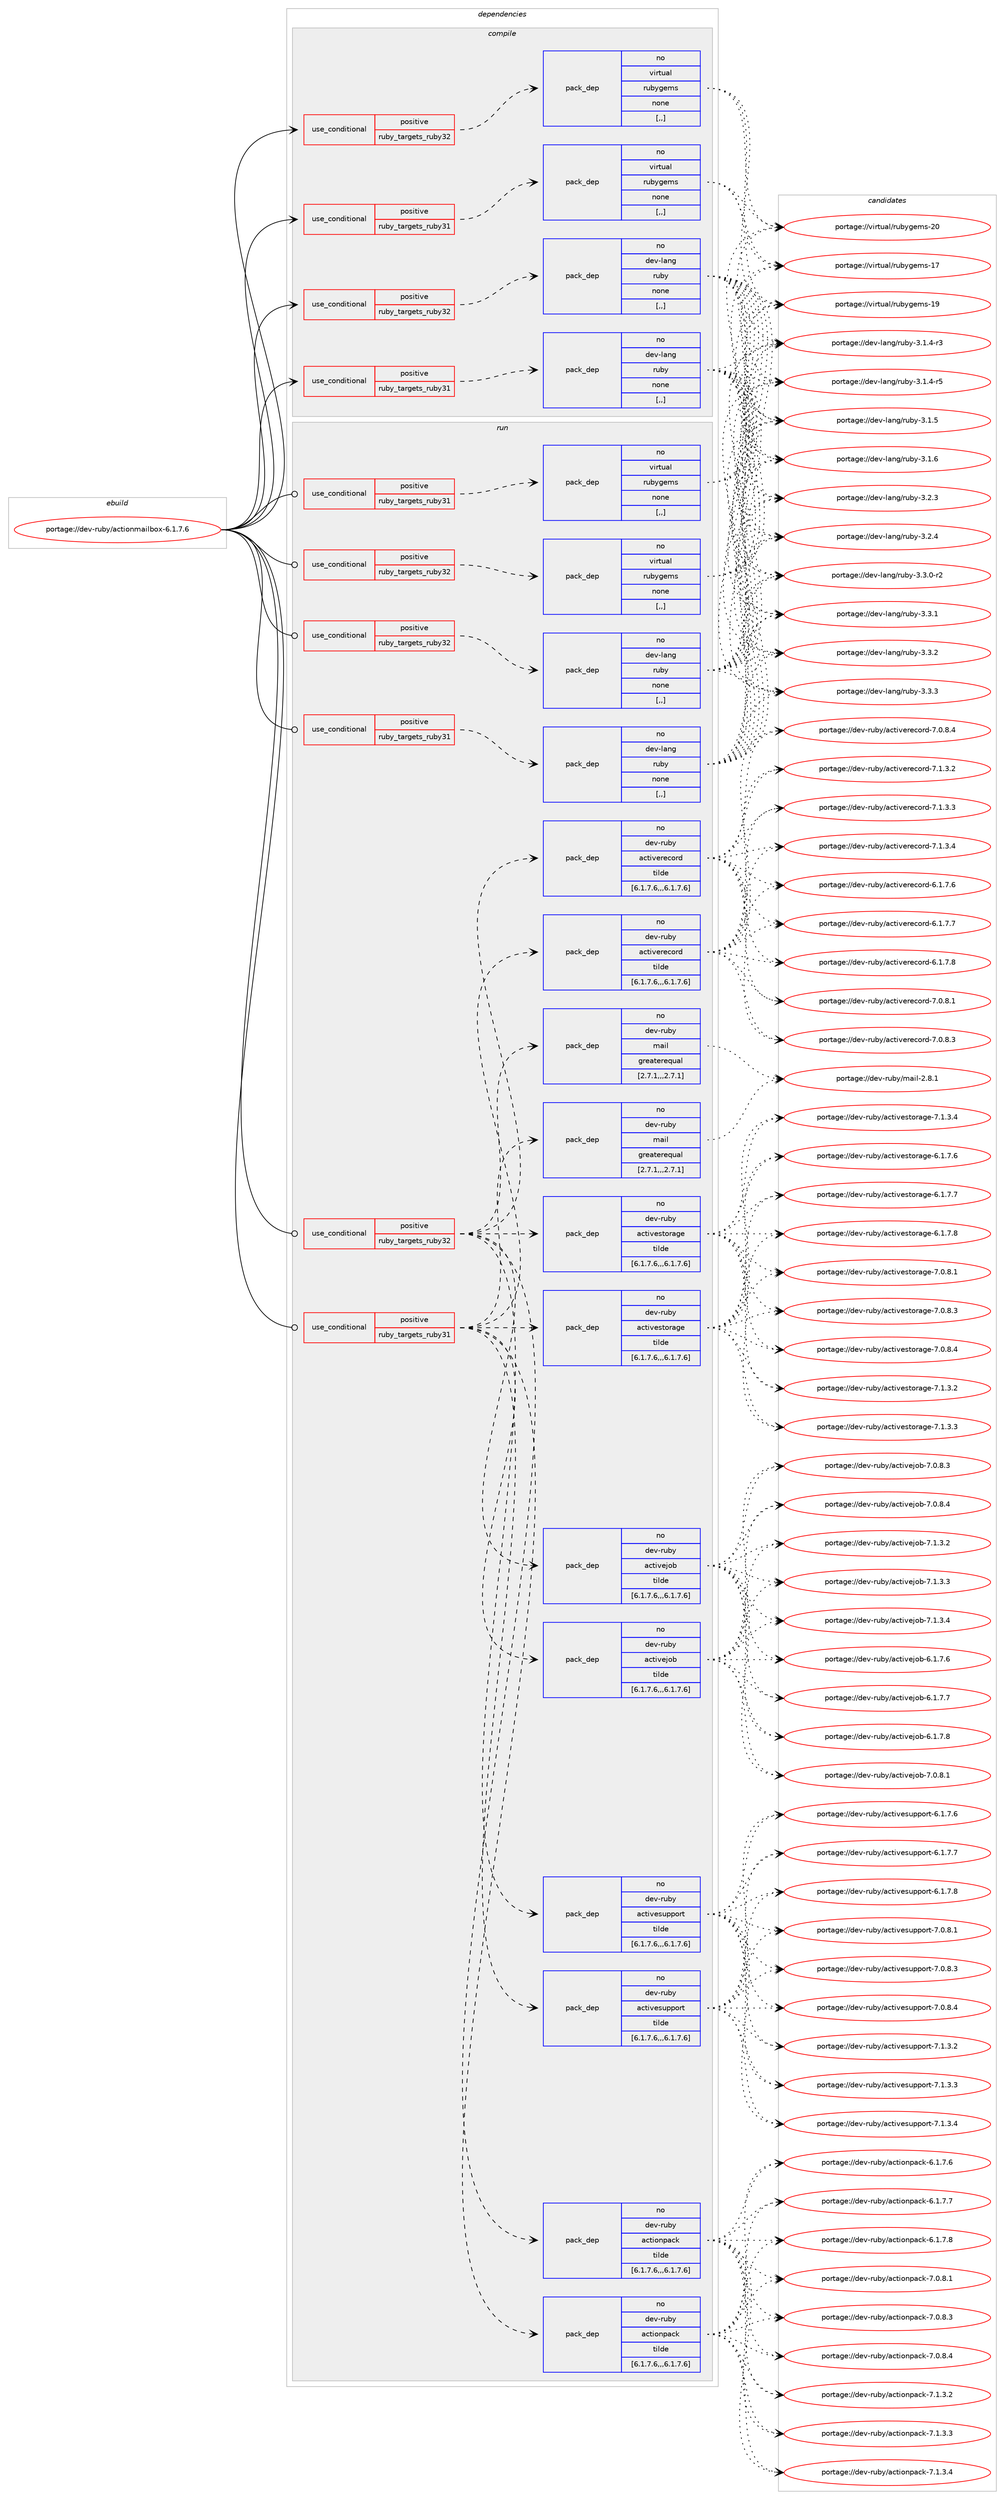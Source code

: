 digraph prolog {

# *************
# Graph options
# *************

newrank=true;
concentrate=true;
compound=true;
graph [rankdir=LR,fontname=Helvetica,fontsize=10,ranksep=1.5];#, ranksep=2.5, nodesep=0.2];
edge  [arrowhead=vee];
node  [fontname=Helvetica,fontsize=10];

# **********
# The ebuild
# **********

subgraph cluster_leftcol {
color=gray;
rank=same;
label=<<i>ebuild</i>>;
id [label="portage://dev-ruby/actionmailbox-6.1.7.6", color=red, width=4, href="../dev-ruby/actionmailbox-6.1.7.6.svg"];
}

# ****************
# The dependencies
# ****************

subgraph cluster_midcol {
color=gray;
label=<<i>dependencies</i>>;
subgraph cluster_compile {
fillcolor="#eeeeee";
style=filled;
label=<<i>compile</i>>;
subgraph cond41676 {
dependency168747 [label=<<TABLE BORDER="0" CELLBORDER="1" CELLSPACING="0" CELLPADDING="4"><TR><TD ROWSPAN="3" CELLPADDING="10">use_conditional</TD></TR><TR><TD>positive</TD></TR><TR><TD>ruby_targets_ruby31</TD></TR></TABLE>>, shape=none, color=red];
subgraph pack125831 {
dependency168748 [label=<<TABLE BORDER="0" CELLBORDER="1" CELLSPACING="0" CELLPADDING="4" WIDTH="220"><TR><TD ROWSPAN="6" CELLPADDING="30">pack_dep</TD></TR><TR><TD WIDTH="110">no</TD></TR><TR><TD>dev-lang</TD></TR><TR><TD>ruby</TD></TR><TR><TD>none</TD></TR><TR><TD>[,,]</TD></TR></TABLE>>, shape=none, color=blue];
}
dependency168747:e -> dependency168748:w [weight=20,style="dashed",arrowhead="vee"];
}
id:e -> dependency168747:w [weight=20,style="solid",arrowhead="vee"];
subgraph cond41677 {
dependency168749 [label=<<TABLE BORDER="0" CELLBORDER="1" CELLSPACING="0" CELLPADDING="4"><TR><TD ROWSPAN="3" CELLPADDING="10">use_conditional</TD></TR><TR><TD>positive</TD></TR><TR><TD>ruby_targets_ruby31</TD></TR></TABLE>>, shape=none, color=red];
subgraph pack125832 {
dependency168750 [label=<<TABLE BORDER="0" CELLBORDER="1" CELLSPACING="0" CELLPADDING="4" WIDTH="220"><TR><TD ROWSPAN="6" CELLPADDING="30">pack_dep</TD></TR><TR><TD WIDTH="110">no</TD></TR><TR><TD>virtual</TD></TR><TR><TD>rubygems</TD></TR><TR><TD>none</TD></TR><TR><TD>[,,]</TD></TR></TABLE>>, shape=none, color=blue];
}
dependency168749:e -> dependency168750:w [weight=20,style="dashed",arrowhead="vee"];
}
id:e -> dependency168749:w [weight=20,style="solid",arrowhead="vee"];
subgraph cond41678 {
dependency168751 [label=<<TABLE BORDER="0" CELLBORDER="1" CELLSPACING="0" CELLPADDING="4"><TR><TD ROWSPAN="3" CELLPADDING="10">use_conditional</TD></TR><TR><TD>positive</TD></TR><TR><TD>ruby_targets_ruby32</TD></TR></TABLE>>, shape=none, color=red];
subgraph pack125833 {
dependency168752 [label=<<TABLE BORDER="0" CELLBORDER="1" CELLSPACING="0" CELLPADDING="4" WIDTH="220"><TR><TD ROWSPAN="6" CELLPADDING="30">pack_dep</TD></TR><TR><TD WIDTH="110">no</TD></TR><TR><TD>dev-lang</TD></TR><TR><TD>ruby</TD></TR><TR><TD>none</TD></TR><TR><TD>[,,]</TD></TR></TABLE>>, shape=none, color=blue];
}
dependency168751:e -> dependency168752:w [weight=20,style="dashed",arrowhead="vee"];
}
id:e -> dependency168751:w [weight=20,style="solid",arrowhead="vee"];
subgraph cond41679 {
dependency168753 [label=<<TABLE BORDER="0" CELLBORDER="1" CELLSPACING="0" CELLPADDING="4"><TR><TD ROWSPAN="3" CELLPADDING="10">use_conditional</TD></TR><TR><TD>positive</TD></TR><TR><TD>ruby_targets_ruby32</TD></TR></TABLE>>, shape=none, color=red];
subgraph pack125834 {
dependency168754 [label=<<TABLE BORDER="0" CELLBORDER="1" CELLSPACING="0" CELLPADDING="4" WIDTH="220"><TR><TD ROWSPAN="6" CELLPADDING="30">pack_dep</TD></TR><TR><TD WIDTH="110">no</TD></TR><TR><TD>virtual</TD></TR><TR><TD>rubygems</TD></TR><TR><TD>none</TD></TR><TR><TD>[,,]</TD></TR></TABLE>>, shape=none, color=blue];
}
dependency168753:e -> dependency168754:w [weight=20,style="dashed",arrowhead="vee"];
}
id:e -> dependency168753:w [weight=20,style="solid",arrowhead="vee"];
}
subgraph cluster_compileandrun {
fillcolor="#eeeeee";
style=filled;
label=<<i>compile and run</i>>;
}
subgraph cluster_run {
fillcolor="#eeeeee";
style=filled;
label=<<i>run</i>>;
subgraph cond41680 {
dependency168755 [label=<<TABLE BORDER="0" CELLBORDER="1" CELLSPACING="0" CELLPADDING="4"><TR><TD ROWSPAN="3" CELLPADDING="10">use_conditional</TD></TR><TR><TD>positive</TD></TR><TR><TD>ruby_targets_ruby31</TD></TR></TABLE>>, shape=none, color=red];
subgraph pack125835 {
dependency168756 [label=<<TABLE BORDER="0" CELLBORDER="1" CELLSPACING="0" CELLPADDING="4" WIDTH="220"><TR><TD ROWSPAN="6" CELLPADDING="30">pack_dep</TD></TR><TR><TD WIDTH="110">no</TD></TR><TR><TD>dev-lang</TD></TR><TR><TD>ruby</TD></TR><TR><TD>none</TD></TR><TR><TD>[,,]</TD></TR></TABLE>>, shape=none, color=blue];
}
dependency168755:e -> dependency168756:w [weight=20,style="dashed",arrowhead="vee"];
}
id:e -> dependency168755:w [weight=20,style="solid",arrowhead="odot"];
subgraph cond41681 {
dependency168757 [label=<<TABLE BORDER="0" CELLBORDER="1" CELLSPACING="0" CELLPADDING="4"><TR><TD ROWSPAN="3" CELLPADDING="10">use_conditional</TD></TR><TR><TD>positive</TD></TR><TR><TD>ruby_targets_ruby31</TD></TR></TABLE>>, shape=none, color=red];
subgraph pack125836 {
dependency168758 [label=<<TABLE BORDER="0" CELLBORDER="1" CELLSPACING="0" CELLPADDING="4" WIDTH="220"><TR><TD ROWSPAN="6" CELLPADDING="30">pack_dep</TD></TR><TR><TD WIDTH="110">no</TD></TR><TR><TD>dev-ruby</TD></TR><TR><TD>actionpack</TD></TR><TR><TD>tilde</TD></TR><TR><TD>[6.1.7.6,,,6.1.7.6]</TD></TR></TABLE>>, shape=none, color=blue];
}
dependency168757:e -> dependency168758:w [weight=20,style="dashed",arrowhead="vee"];
subgraph pack125837 {
dependency168759 [label=<<TABLE BORDER="0" CELLBORDER="1" CELLSPACING="0" CELLPADDING="4" WIDTH="220"><TR><TD ROWSPAN="6" CELLPADDING="30">pack_dep</TD></TR><TR><TD WIDTH="110">no</TD></TR><TR><TD>dev-ruby</TD></TR><TR><TD>activejob</TD></TR><TR><TD>tilde</TD></TR><TR><TD>[6.1.7.6,,,6.1.7.6]</TD></TR></TABLE>>, shape=none, color=blue];
}
dependency168757:e -> dependency168759:w [weight=20,style="dashed",arrowhead="vee"];
subgraph pack125838 {
dependency168760 [label=<<TABLE BORDER="0" CELLBORDER="1" CELLSPACING="0" CELLPADDING="4" WIDTH="220"><TR><TD ROWSPAN="6" CELLPADDING="30">pack_dep</TD></TR><TR><TD WIDTH="110">no</TD></TR><TR><TD>dev-ruby</TD></TR><TR><TD>activerecord</TD></TR><TR><TD>tilde</TD></TR><TR><TD>[6.1.7.6,,,6.1.7.6]</TD></TR></TABLE>>, shape=none, color=blue];
}
dependency168757:e -> dependency168760:w [weight=20,style="dashed",arrowhead="vee"];
subgraph pack125839 {
dependency168761 [label=<<TABLE BORDER="0" CELLBORDER="1" CELLSPACING="0" CELLPADDING="4" WIDTH="220"><TR><TD ROWSPAN="6" CELLPADDING="30">pack_dep</TD></TR><TR><TD WIDTH="110">no</TD></TR><TR><TD>dev-ruby</TD></TR><TR><TD>activestorage</TD></TR><TR><TD>tilde</TD></TR><TR><TD>[6.1.7.6,,,6.1.7.6]</TD></TR></TABLE>>, shape=none, color=blue];
}
dependency168757:e -> dependency168761:w [weight=20,style="dashed",arrowhead="vee"];
subgraph pack125840 {
dependency168762 [label=<<TABLE BORDER="0" CELLBORDER="1" CELLSPACING="0" CELLPADDING="4" WIDTH="220"><TR><TD ROWSPAN="6" CELLPADDING="30">pack_dep</TD></TR><TR><TD WIDTH="110">no</TD></TR><TR><TD>dev-ruby</TD></TR><TR><TD>activesupport</TD></TR><TR><TD>tilde</TD></TR><TR><TD>[6.1.7.6,,,6.1.7.6]</TD></TR></TABLE>>, shape=none, color=blue];
}
dependency168757:e -> dependency168762:w [weight=20,style="dashed",arrowhead="vee"];
subgraph pack125841 {
dependency168763 [label=<<TABLE BORDER="0" CELLBORDER="1" CELLSPACING="0" CELLPADDING="4" WIDTH="220"><TR><TD ROWSPAN="6" CELLPADDING="30">pack_dep</TD></TR><TR><TD WIDTH="110">no</TD></TR><TR><TD>dev-ruby</TD></TR><TR><TD>mail</TD></TR><TR><TD>greaterequal</TD></TR><TR><TD>[2.7.1,,,2.7.1]</TD></TR></TABLE>>, shape=none, color=blue];
}
dependency168757:e -> dependency168763:w [weight=20,style="dashed",arrowhead="vee"];
}
id:e -> dependency168757:w [weight=20,style="solid",arrowhead="odot"];
subgraph cond41682 {
dependency168764 [label=<<TABLE BORDER="0" CELLBORDER="1" CELLSPACING="0" CELLPADDING="4"><TR><TD ROWSPAN="3" CELLPADDING="10">use_conditional</TD></TR><TR><TD>positive</TD></TR><TR><TD>ruby_targets_ruby31</TD></TR></TABLE>>, shape=none, color=red];
subgraph pack125842 {
dependency168765 [label=<<TABLE BORDER="0" CELLBORDER="1" CELLSPACING="0" CELLPADDING="4" WIDTH="220"><TR><TD ROWSPAN="6" CELLPADDING="30">pack_dep</TD></TR><TR><TD WIDTH="110">no</TD></TR><TR><TD>virtual</TD></TR><TR><TD>rubygems</TD></TR><TR><TD>none</TD></TR><TR><TD>[,,]</TD></TR></TABLE>>, shape=none, color=blue];
}
dependency168764:e -> dependency168765:w [weight=20,style="dashed",arrowhead="vee"];
}
id:e -> dependency168764:w [weight=20,style="solid",arrowhead="odot"];
subgraph cond41683 {
dependency168766 [label=<<TABLE BORDER="0" CELLBORDER="1" CELLSPACING="0" CELLPADDING="4"><TR><TD ROWSPAN="3" CELLPADDING="10">use_conditional</TD></TR><TR><TD>positive</TD></TR><TR><TD>ruby_targets_ruby32</TD></TR></TABLE>>, shape=none, color=red];
subgraph pack125843 {
dependency168767 [label=<<TABLE BORDER="0" CELLBORDER="1" CELLSPACING="0" CELLPADDING="4" WIDTH="220"><TR><TD ROWSPAN="6" CELLPADDING="30">pack_dep</TD></TR><TR><TD WIDTH="110">no</TD></TR><TR><TD>dev-lang</TD></TR><TR><TD>ruby</TD></TR><TR><TD>none</TD></TR><TR><TD>[,,]</TD></TR></TABLE>>, shape=none, color=blue];
}
dependency168766:e -> dependency168767:w [weight=20,style="dashed",arrowhead="vee"];
}
id:e -> dependency168766:w [weight=20,style="solid",arrowhead="odot"];
subgraph cond41684 {
dependency168768 [label=<<TABLE BORDER="0" CELLBORDER="1" CELLSPACING="0" CELLPADDING="4"><TR><TD ROWSPAN="3" CELLPADDING="10">use_conditional</TD></TR><TR><TD>positive</TD></TR><TR><TD>ruby_targets_ruby32</TD></TR></TABLE>>, shape=none, color=red];
subgraph pack125844 {
dependency168769 [label=<<TABLE BORDER="0" CELLBORDER="1" CELLSPACING="0" CELLPADDING="4" WIDTH="220"><TR><TD ROWSPAN="6" CELLPADDING="30">pack_dep</TD></TR><TR><TD WIDTH="110">no</TD></TR><TR><TD>dev-ruby</TD></TR><TR><TD>actionpack</TD></TR><TR><TD>tilde</TD></TR><TR><TD>[6.1.7.6,,,6.1.7.6]</TD></TR></TABLE>>, shape=none, color=blue];
}
dependency168768:e -> dependency168769:w [weight=20,style="dashed",arrowhead="vee"];
subgraph pack125845 {
dependency168770 [label=<<TABLE BORDER="0" CELLBORDER="1" CELLSPACING="0" CELLPADDING="4" WIDTH="220"><TR><TD ROWSPAN="6" CELLPADDING="30">pack_dep</TD></TR><TR><TD WIDTH="110">no</TD></TR><TR><TD>dev-ruby</TD></TR><TR><TD>activejob</TD></TR><TR><TD>tilde</TD></TR><TR><TD>[6.1.7.6,,,6.1.7.6]</TD></TR></TABLE>>, shape=none, color=blue];
}
dependency168768:e -> dependency168770:w [weight=20,style="dashed",arrowhead="vee"];
subgraph pack125846 {
dependency168771 [label=<<TABLE BORDER="0" CELLBORDER="1" CELLSPACING="0" CELLPADDING="4" WIDTH="220"><TR><TD ROWSPAN="6" CELLPADDING="30">pack_dep</TD></TR><TR><TD WIDTH="110">no</TD></TR><TR><TD>dev-ruby</TD></TR><TR><TD>activerecord</TD></TR><TR><TD>tilde</TD></TR><TR><TD>[6.1.7.6,,,6.1.7.6]</TD></TR></TABLE>>, shape=none, color=blue];
}
dependency168768:e -> dependency168771:w [weight=20,style="dashed",arrowhead="vee"];
subgraph pack125847 {
dependency168772 [label=<<TABLE BORDER="0" CELLBORDER="1" CELLSPACING="0" CELLPADDING="4" WIDTH="220"><TR><TD ROWSPAN="6" CELLPADDING="30">pack_dep</TD></TR><TR><TD WIDTH="110">no</TD></TR><TR><TD>dev-ruby</TD></TR><TR><TD>activestorage</TD></TR><TR><TD>tilde</TD></TR><TR><TD>[6.1.7.6,,,6.1.7.6]</TD></TR></TABLE>>, shape=none, color=blue];
}
dependency168768:e -> dependency168772:w [weight=20,style="dashed",arrowhead="vee"];
subgraph pack125848 {
dependency168773 [label=<<TABLE BORDER="0" CELLBORDER="1" CELLSPACING="0" CELLPADDING="4" WIDTH="220"><TR><TD ROWSPAN="6" CELLPADDING="30">pack_dep</TD></TR><TR><TD WIDTH="110">no</TD></TR><TR><TD>dev-ruby</TD></TR><TR><TD>activesupport</TD></TR><TR><TD>tilde</TD></TR><TR><TD>[6.1.7.6,,,6.1.7.6]</TD></TR></TABLE>>, shape=none, color=blue];
}
dependency168768:e -> dependency168773:w [weight=20,style="dashed",arrowhead="vee"];
subgraph pack125849 {
dependency168774 [label=<<TABLE BORDER="0" CELLBORDER="1" CELLSPACING="0" CELLPADDING="4" WIDTH="220"><TR><TD ROWSPAN="6" CELLPADDING="30">pack_dep</TD></TR><TR><TD WIDTH="110">no</TD></TR><TR><TD>dev-ruby</TD></TR><TR><TD>mail</TD></TR><TR><TD>greaterequal</TD></TR><TR><TD>[2.7.1,,,2.7.1]</TD></TR></TABLE>>, shape=none, color=blue];
}
dependency168768:e -> dependency168774:w [weight=20,style="dashed",arrowhead="vee"];
}
id:e -> dependency168768:w [weight=20,style="solid",arrowhead="odot"];
subgraph cond41685 {
dependency168775 [label=<<TABLE BORDER="0" CELLBORDER="1" CELLSPACING="0" CELLPADDING="4"><TR><TD ROWSPAN="3" CELLPADDING="10">use_conditional</TD></TR><TR><TD>positive</TD></TR><TR><TD>ruby_targets_ruby32</TD></TR></TABLE>>, shape=none, color=red];
subgraph pack125850 {
dependency168776 [label=<<TABLE BORDER="0" CELLBORDER="1" CELLSPACING="0" CELLPADDING="4" WIDTH="220"><TR><TD ROWSPAN="6" CELLPADDING="30">pack_dep</TD></TR><TR><TD WIDTH="110">no</TD></TR><TR><TD>virtual</TD></TR><TR><TD>rubygems</TD></TR><TR><TD>none</TD></TR><TR><TD>[,,]</TD></TR></TABLE>>, shape=none, color=blue];
}
dependency168775:e -> dependency168776:w [weight=20,style="dashed",arrowhead="vee"];
}
id:e -> dependency168775:w [weight=20,style="solid",arrowhead="odot"];
}
}

# **************
# The candidates
# **************

subgraph cluster_choices {
rank=same;
color=gray;
label=<<i>candidates</i>>;

subgraph choice125831 {
color=black;
nodesep=1;
choice100101118451089711010347114117981214551464946524511451 [label="portage://dev-lang/ruby-3.1.4-r3", color=red, width=4,href="../dev-lang/ruby-3.1.4-r3.svg"];
choice100101118451089711010347114117981214551464946524511453 [label="portage://dev-lang/ruby-3.1.4-r5", color=red, width=4,href="../dev-lang/ruby-3.1.4-r5.svg"];
choice10010111845108971101034711411798121455146494653 [label="portage://dev-lang/ruby-3.1.5", color=red, width=4,href="../dev-lang/ruby-3.1.5.svg"];
choice10010111845108971101034711411798121455146494654 [label="portage://dev-lang/ruby-3.1.6", color=red, width=4,href="../dev-lang/ruby-3.1.6.svg"];
choice10010111845108971101034711411798121455146504651 [label="portage://dev-lang/ruby-3.2.3", color=red, width=4,href="../dev-lang/ruby-3.2.3.svg"];
choice10010111845108971101034711411798121455146504652 [label="portage://dev-lang/ruby-3.2.4", color=red, width=4,href="../dev-lang/ruby-3.2.4.svg"];
choice100101118451089711010347114117981214551465146484511450 [label="portage://dev-lang/ruby-3.3.0-r2", color=red, width=4,href="../dev-lang/ruby-3.3.0-r2.svg"];
choice10010111845108971101034711411798121455146514649 [label="portage://dev-lang/ruby-3.3.1", color=red, width=4,href="../dev-lang/ruby-3.3.1.svg"];
choice10010111845108971101034711411798121455146514650 [label="portage://dev-lang/ruby-3.3.2", color=red, width=4,href="../dev-lang/ruby-3.3.2.svg"];
choice10010111845108971101034711411798121455146514651 [label="portage://dev-lang/ruby-3.3.3", color=red, width=4,href="../dev-lang/ruby-3.3.3.svg"];
dependency168748:e -> choice100101118451089711010347114117981214551464946524511451:w [style=dotted,weight="100"];
dependency168748:e -> choice100101118451089711010347114117981214551464946524511453:w [style=dotted,weight="100"];
dependency168748:e -> choice10010111845108971101034711411798121455146494653:w [style=dotted,weight="100"];
dependency168748:e -> choice10010111845108971101034711411798121455146494654:w [style=dotted,weight="100"];
dependency168748:e -> choice10010111845108971101034711411798121455146504651:w [style=dotted,weight="100"];
dependency168748:e -> choice10010111845108971101034711411798121455146504652:w [style=dotted,weight="100"];
dependency168748:e -> choice100101118451089711010347114117981214551465146484511450:w [style=dotted,weight="100"];
dependency168748:e -> choice10010111845108971101034711411798121455146514649:w [style=dotted,weight="100"];
dependency168748:e -> choice10010111845108971101034711411798121455146514650:w [style=dotted,weight="100"];
dependency168748:e -> choice10010111845108971101034711411798121455146514651:w [style=dotted,weight="100"];
}
subgraph choice125832 {
color=black;
nodesep=1;
choice118105114116117971084711411798121103101109115454955 [label="portage://virtual/rubygems-17", color=red, width=4,href="../virtual/rubygems-17.svg"];
choice118105114116117971084711411798121103101109115454957 [label="portage://virtual/rubygems-19", color=red, width=4,href="../virtual/rubygems-19.svg"];
choice118105114116117971084711411798121103101109115455048 [label="portage://virtual/rubygems-20", color=red, width=4,href="../virtual/rubygems-20.svg"];
dependency168750:e -> choice118105114116117971084711411798121103101109115454955:w [style=dotted,weight="100"];
dependency168750:e -> choice118105114116117971084711411798121103101109115454957:w [style=dotted,weight="100"];
dependency168750:e -> choice118105114116117971084711411798121103101109115455048:w [style=dotted,weight="100"];
}
subgraph choice125833 {
color=black;
nodesep=1;
choice100101118451089711010347114117981214551464946524511451 [label="portage://dev-lang/ruby-3.1.4-r3", color=red, width=4,href="../dev-lang/ruby-3.1.4-r3.svg"];
choice100101118451089711010347114117981214551464946524511453 [label="portage://dev-lang/ruby-3.1.4-r5", color=red, width=4,href="../dev-lang/ruby-3.1.4-r5.svg"];
choice10010111845108971101034711411798121455146494653 [label="portage://dev-lang/ruby-3.1.5", color=red, width=4,href="../dev-lang/ruby-3.1.5.svg"];
choice10010111845108971101034711411798121455146494654 [label="portage://dev-lang/ruby-3.1.6", color=red, width=4,href="../dev-lang/ruby-3.1.6.svg"];
choice10010111845108971101034711411798121455146504651 [label="portage://dev-lang/ruby-3.2.3", color=red, width=4,href="../dev-lang/ruby-3.2.3.svg"];
choice10010111845108971101034711411798121455146504652 [label="portage://dev-lang/ruby-3.2.4", color=red, width=4,href="../dev-lang/ruby-3.2.4.svg"];
choice100101118451089711010347114117981214551465146484511450 [label="portage://dev-lang/ruby-3.3.0-r2", color=red, width=4,href="../dev-lang/ruby-3.3.0-r2.svg"];
choice10010111845108971101034711411798121455146514649 [label="portage://dev-lang/ruby-3.3.1", color=red, width=4,href="../dev-lang/ruby-3.3.1.svg"];
choice10010111845108971101034711411798121455146514650 [label="portage://dev-lang/ruby-3.3.2", color=red, width=4,href="../dev-lang/ruby-3.3.2.svg"];
choice10010111845108971101034711411798121455146514651 [label="portage://dev-lang/ruby-3.3.3", color=red, width=4,href="../dev-lang/ruby-3.3.3.svg"];
dependency168752:e -> choice100101118451089711010347114117981214551464946524511451:w [style=dotted,weight="100"];
dependency168752:e -> choice100101118451089711010347114117981214551464946524511453:w [style=dotted,weight="100"];
dependency168752:e -> choice10010111845108971101034711411798121455146494653:w [style=dotted,weight="100"];
dependency168752:e -> choice10010111845108971101034711411798121455146494654:w [style=dotted,weight="100"];
dependency168752:e -> choice10010111845108971101034711411798121455146504651:w [style=dotted,weight="100"];
dependency168752:e -> choice10010111845108971101034711411798121455146504652:w [style=dotted,weight="100"];
dependency168752:e -> choice100101118451089711010347114117981214551465146484511450:w [style=dotted,weight="100"];
dependency168752:e -> choice10010111845108971101034711411798121455146514649:w [style=dotted,weight="100"];
dependency168752:e -> choice10010111845108971101034711411798121455146514650:w [style=dotted,weight="100"];
dependency168752:e -> choice10010111845108971101034711411798121455146514651:w [style=dotted,weight="100"];
}
subgraph choice125834 {
color=black;
nodesep=1;
choice118105114116117971084711411798121103101109115454955 [label="portage://virtual/rubygems-17", color=red, width=4,href="../virtual/rubygems-17.svg"];
choice118105114116117971084711411798121103101109115454957 [label="portage://virtual/rubygems-19", color=red, width=4,href="../virtual/rubygems-19.svg"];
choice118105114116117971084711411798121103101109115455048 [label="portage://virtual/rubygems-20", color=red, width=4,href="../virtual/rubygems-20.svg"];
dependency168754:e -> choice118105114116117971084711411798121103101109115454955:w [style=dotted,weight="100"];
dependency168754:e -> choice118105114116117971084711411798121103101109115454957:w [style=dotted,weight="100"];
dependency168754:e -> choice118105114116117971084711411798121103101109115455048:w [style=dotted,weight="100"];
}
subgraph choice125835 {
color=black;
nodesep=1;
choice100101118451089711010347114117981214551464946524511451 [label="portage://dev-lang/ruby-3.1.4-r3", color=red, width=4,href="../dev-lang/ruby-3.1.4-r3.svg"];
choice100101118451089711010347114117981214551464946524511453 [label="portage://dev-lang/ruby-3.1.4-r5", color=red, width=4,href="../dev-lang/ruby-3.1.4-r5.svg"];
choice10010111845108971101034711411798121455146494653 [label="portage://dev-lang/ruby-3.1.5", color=red, width=4,href="../dev-lang/ruby-3.1.5.svg"];
choice10010111845108971101034711411798121455146494654 [label="portage://dev-lang/ruby-3.1.6", color=red, width=4,href="../dev-lang/ruby-3.1.6.svg"];
choice10010111845108971101034711411798121455146504651 [label="portage://dev-lang/ruby-3.2.3", color=red, width=4,href="../dev-lang/ruby-3.2.3.svg"];
choice10010111845108971101034711411798121455146504652 [label="portage://dev-lang/ruby-3.2.4", color=red, width=4,href="../dev-lang/ruby-3.2.4.svg"];
choice100101118451089711010347114117981214551465146484511450 [label="portage://dev-lang/ruby-3.3.0-r2", color=red, width=4,href="../dev-lang/ruby-3.3.0-r2.svg"];
choice10010111845108971101034711411798121455146514649 [label="portage://dev-lang/ruby-3.3.1", color=red, width=4,href="../dev-lang/ruby-3.3.1.svg"];
choice10010111845108971101034711411798121455146514650 [label="portage://dev-lang/ruby-3.3.2", color=red, width=4,href="../dev-lang/ruby-3.3.2.svg"];
choice10010111845108971101034711411798121455146514651 [label="portage://dev-lang/ruby-3.3.3", color=red, width=4,href="../dev-lang/ruby-3.3.3.svg"];
dependency168756:e -> choice100101118451089711010347114117981214551464946524511451:w [style=dotted,weight="100"];
dependency168756:e -> choice100101118451089711010347114117981214551464946524511453:w [style=dotted,weight="100"];
dependency168756:e -> choice10010111845108971101034711411798121455146494653:w [style=dotted,weight="100"];
dependency168756:e -> choice10010111845108971101034711411798121455146494654:w [style=dotted,weight="100"];
dependency168756:e -> choice10010111845108971101034711411798121455146504651:w [style=dotted,weight="100"];
dependency168756:e -> choice10010111845108971101034711411798121455146504652:w [style=dotted,weight="100"];
dependency168756:e -> choice100101118451089711010347114117981214551465146484511450:w [style=dotted,weight="100"];
dependency168756:e -> choice10010111845108971101034711411798121455146514649:w [style=dotted,weight="100"];
dependency168756:e -> choice10010111845108971101034711411798121455146514650:w [style=dotted,weight="100"];
dependency168756:e -> choice10010111845108971101034711411798121455146514651:w [style=dotted,weight="100"];
}
subgraph choice125836 {
color=black;
nodesep=1;
choice100101118451141179812147979911610511111011297991074554464946554654 [label="portage://dev-ruby/actionpack-6.1.7.6", color=red, width=4,href="../dev-ruby/actionpack-6.1.7.6.svg"];
choice100101118451141179812147979911610511111011297991074554464946554655 [label="portage://dev-ruby/actionpack-6.1.7.7", color=red, width=4,href="../dev-ruby/actionpack-6.1.7.7.svg"];
choice100101118451141179812147979911610511111011297991074554464946554656 [label="portage://dev-ruby/actionpack-6.1.7.8", color=red, width=4,href="../dev-ruby/actionpack-6.1.7.8.svg"];
choice100101118451141179812147979911610511111011297991074555464846564649 [label="portage://dev-ruby/actionpack-7.0.8.1", color=red, width=4,href="../dev-ruby/actionpack-7.0.8.1.svg"];
choice100101118451141179812147979911610511111011297991074555464846564651 [label="portage://dev-ruby/actionpack-7.0.8.3", color=red, width=4,href="../dev-ruby/actionpack-7.0.8.3.svg"];
choice100101118451141179812147979911610511111011297991074555464846564652 [label="portage://dev-ruby/actionpack-7.0.8.4", color=red, width=4,href="../dev-ruby/actionpack-7.0.8.4.svg"];
choice100101118451141179812147979911610511111011297991074555464946514650 [label="portage://dev-ruby/actionpack-7.1.3.2", color=red, width=4,href="../dev-ruby/actionpack-7.1.3.2.svg"];
choice100101118451141179812147979911610511111011297991074555464946514651 [label="portage://dev-ruby/actionpack-7.1.3.3", color=red, width=4,href="../dev-ruby/actionpack-7.1.3.3.svg"];
choice100101118451141179812147979911610511111011297991074555464946514652 [label="portage://dev-ruby/actionpack-7.1.3.4", color=red, width=4,href="../dev-ruby/actionpack-7.1.3.4.svg"];
dependency168758:e -> choice100101118451141179812147979911610511111011297991074554464946554654:w [style=dotted,weight="100"];
dependency168758:e -> choice100101118451141179812147979911610511111011297991074554464946554655:w [style=dotted,weight="100"];
dependency168758:e -> choice100101118451141179812147979911610511111011297991074554464946554656:w [style=dotted,weight="100"];
dependency168758:e -> choice100101118451141179812147979911610511111011297991074555464846564649:w [style=dotted,weight="100"];
dependency168758:e -> choice100101118451141179812147979911610511111011297991074555464846564651:w [style=dotted,weight="100"];
dependency168758:e -> choice100101118451141179812147979911610511111011297991074555464846564652:w [style=dotted,weight="100"];
dependency168758:e -> choice100101118451141179812147979911610511111011297991074555464946514650:w [style=dotted,weight="100"];
dependency168758:e -> choice100101118451141179812147979911610511111011297991074555464946514651:w [style=dotted,weight="100"];
dependency168758:e -> choice100101118451141179812147979911610511111011297991074555464946514652:w [style=dotted,weight="100"];
}
subgraph choice125837 {
color=black;
nodesep=1;
choice1001011184511411798121479799116105118101106111984554464946554654 [label="portage://dev-ruby/activejob-6.1.7.6", color=red, width=4,href="../dev-ruby/activejob-6.1.7.6.svg"];
choice1001011184511411798121479799116105118101106111984554464946554655 [label="portage://dev-ruby/activejob-6.1.7.7", color=red, width=4,href="../dev-ruby/activejob-6.1.7.7.svg"];
choice1001011184511411798121479799116105118101106111984554464946554656 [label="portage://dev-ruby/activejob-6.1.7.8", color=red, width=4,href="../dev-ruby/activejob-6.1.7.8.svg"];
choice1001011184511411798121479799116105118101106111984555464846564649 [label="portage://dev-ruby/activejob-7.0.8.1", color=red, width=4,href="../dev-ruby/activejob-7.0.8.1.svg"];
choice1001011184511411798121479799116105118101106111984555464846564651 [label="portage://dev-ruby/activejob-7.0.8.3", color=red, width=4,href="../dev-ruby/activejob-7.0.8.3.svg"];
choice1001011184511411798121479799116105118101106111984555464846564652 [label="portage://dev-ruby/activejob-7.0.8.4", color=red, width=4,href="../dev-ruby/activejob-7.0.8.4.svg"];
choice1001011184511411798121479799116105118101106111984555464946514650 [label="portage://dev-ruby/activejob-7.1.3.2", color=red, width=4,href="../dev-ruby/activejob-7.1.3.2.svg"];
choice1001011184511411798121479799116105118101106111984555464946514651 [label="portage://dev-ruby/activejob-7.1.3.3", color=red, width=4,href="../dev-ruby/activejob-7.1.3.3.svg"];
choice1001011184511411798121479799116105118101106111984555464946514652 [label="portage://dev-ruby/activejob-7.1.3.4", color=red, width=4,href="../dev-ruby/activejob-7.1.3.4.svg"];
dependency168759:e -> choice1001011184511411798121479799116105118101106111984554464946554654:w [style=dotted,weight="100"];
dependency168759:e -> choice1001011184511411798121479799116105118101106111984554464946554655:w [style=dotted,weight="100"];
dependency168759:e -> choice1001011184511411798121479799116105118101106111984554464946554656:w [style=dotted,weight="100"];
dependency168759:e -> choice1001011184511411798121479799116105118101106111984555464846564649:w [style=dotted,weight="100"];
dependency168759:e -> choice1001011184511411798121479799116105118101106111984555464846564651:w [style=dotted,weight="100"];
dependency168759:e -> choice1001011184511411798121479799116105118101106111984555464846564652:w [style=dotted,weight="100"];
dependency168759:e -> choice1001011184511411798121479799116105118101106111984555464946514650:w [style=dotted,weight="100"];
dependency168759:e -> choice1001011184511411798121479799116105118101106111984555464946514651:w [style=dotted,weight="100"];
dependency168759:e -> choice1001011184511411798121479799116105118101106111984555464946514652:w [style=dotted,weight="100"];
}
subgraph choice125838 {
color=black;
nodesep=1;
choice1001011184511411798121479799116105118101114101991111141004554464946554654 [label="portage://dev-ruby/activerecord-6.1.7.6", color=red, width=4,href="../dev-ruby/activerecord-6.1.7.6.svg"];
choice1001011184511411798121479799116105118101114101991111141004554464946554655 [label="portage://dev-ruby/activerecord-6.1.7.7", color=red, width=4,href="../dev-ruby/activerecord-6.1.7.7.svg"];
choice1001011184511411798121479799116105118101114101991111141004554464946554656 [label="portage://dev-ruby/activerecord-6.1.7.8", color=red, width=4,href="../dev-ruby/activerecord-6.1.7.8.svg"];
choice1001011184511411798121479799116105118101114101991111141004555464846564649 [label="portage://dev-ruby/activerecord-7.0.8.1", color=red, width=4,href="../dev-ruby/activerecord-7.0.8.1.svg"];
choice1001011184511411798121479799116105118101114101991111141004555464846564651 [label="portage://dev-ruby/activerecord-7.0.8.3", color=red, width=4,href="../dev-ruby/activerecord-7.0.8.3.svg"];
choice1001011184511411798121479799116105118101114101991111141004555464846564652 [label="portage://dev-ruby/activerecord-7.0.8.4", color=red, width=4,href="../dev-ruby/activerecord-7.0.8.4.svg"];
choice1001011184511411798121479799116105118101114101991111141004555464946514650 [label="portage://dev-ruby/activerecord-7.1.3.2", color=red, width=4,href="../dev-ruby/activerecord-7.1.3.2.svg"];
choice1001011184511411798121479799116105118101114101991111141004555464946514651 [label="portage://dev-ruby/activerecord-7.1.3.3", color=red, width=4,href="../dev-ruby/activerecord-7.1.3.3.svg"];
choice1001011184511411798121479799116105118101114101991111141004555464946514652 [label="portage://dev-ruby/activerecord-7.1.3.4", color=red, width=4,href="../dev-ruby/activerecord-7.1.3.4.svg"];
dependency168760:e -> choice1001011184511411798121479799116105118101114101991111141004554464946554654:w [style=dotted,weight="100"];
dependency168760:e -> choice1001011184511411798121479799116105118101114101991111141004554464946554655:w [style=dotted,weight="100"];
dependency168760:e -> choice1001011184511411798121479799116105118101114101991111141004554464946554656:w [style=dotted,weight="100"];
dependency168760:e -> choice1001011184511411798121479799116105118101114101991111141004555464846564649:w [style=dotted,weight="100"];
dependency168760:e -> choice1001011184511411798121479799116105118101114101991111141004555464846564651:w [style=dotted,weight="100"];
dependency168760:e -> choice1001011184511411798121479799116105118101114101991111141004555464846564652:w [style=dotted,weight="100"];
dependency168760:e -> choice1001011184511411798121479799116105118101114101991111141004555464946514650:w [style=dotted,weight="100"];
dependency168760:e -> choice1001011184511411798121479799116105118101114101991111141004555464946514651:w [style=dotted,weight="100"];
dependency168760:e -> choice1001011184511411798121479799116105118101114101991111141004555464946514652:w [style=dotted,weight="100"];
}
subgraph choice125839 {
color=black;
nodesep=1;
choice1001011184511411798121479799116105118101115116111114971031014554464946554654 [label="portage://dev-ruby/activestorage-6.1.7.6", color=red, width=4,href="../dev-ruby/activestorage-6.1.7.6.svg"];
choice1001011184511411798121479799116105118101115116111114971031014554464946554655 [label="portage://dev-ruby/activestorage-6.1.7.7", color=red, width=4,href="../dev-ruby/activestorage-6.1.7.7.svg"];
choice1001011184511411798121479799116105118101115116111114971031014554464946554656 [label="portage://dev-ruby/activestorage-6.1.7.8", color=red, width=4,href="../dev-ruby/activestorage-6.1.7.8.svg"];
choice1001011184511411798121479799116105118101115116111114971031014555464846564649 [label="portage://dev-ruby/activestorage-7.0.8.1", color=red, width=4,href="../dev-ruby/activestorage-7.0.8.1.svg"];
choice1001011184511411798121479799116105118101115116111114971031014555464846564651 [label="portage://dev-ruby/activestorage-7.0.8.3", color=red, width=4,href="../dev-ruby/activestorage-7.0.8.3.svg"];
choice1001011184511411798121479799116105118101115116111114971031014555464846564652 [label="portage://dev-ruby/activestorage-7.0.8.4", color=red, width=4,href="../dev-ruby/activestorage-7.0.8.4.svg"];
choice1001011184511411798121479799116105118101115116111114971031014555464946514650 [label="portage://dev-ruby/activestorage-7.1.3.2", color=red, width=4,href="../dev-ruby/activestorage-7.1.3.2.svg"];
choice1001011184511411798121479799116105118101115116111114971031014555464946514651 [label="portage://dev-ruby/activestorage-7.1.3.3", color=red, width=4,href="../dev-ruby/activestorage-7.1.3.3.svg"];
choice1001011184511411798121479799116105118101115116111114971031014555464946514652 [label="portage://dev-ruby/activestorage-7.1.3.4", color=red, width=4,href="../dev-ruby/activestorage-7.1.3.4.svg"];
dependency168761:e -> choice1001011184511411798121479799116105118101115116111114971031014554464946554654:w [style=dotted,weight="100"];
dependency168761:e -> choice1001011184511411798121479799116105118101115116111114971031014554464946554655:w [style=dotted,weight="100"];
dependency168761:e -> choice1001011184511411798121479799116105118101115116111114971031014554464946554656:w [style=dotted,weight="100"];
dependency168761:e -> choice1001011184511411798121479799116105118101115116111114971031014555464846564649:w [style=dotted,weight="100"];
dependency168761:e -> choice1001011184511411798121479799116105118101115116111114971031014555464846564651:w [style=dotted,weight="100"];
dependency168761:e -> choice1001011184511411798121479799116105118101115116111114971031014555464846564652:w [style=dotted,weight="100"];
dependency168761:e -> choice1001011184511411798121479799116105118101115116111114971031014555464946514650:w [style=dotted,weight="100"];
dependency168761:e -> choice1001011184511411798121479799116105118101115116111114971031014555464946514651:w [style=dotted,weight="100"];
dependency168761:e -> choice1001011184511411798121479799116105118101115116111114971031014555464946514652:w [style=dotted,weight="100"];
}
subgraph choice125840 {
color=black;
nodesep=1;
choice10010111845114117981214797991161051181011151171121121111141164554464946554654 [label="portage://dev-ruby/activesupport-6.1.7.6", color=red, width=4,href="../dev-ruby/activesupport-6.1.7.6.svg"];
choice10010111845114117981214797991161051181011151171121121111141164554464946554655 [label="portage://dev-ruby/activesupport-6.1.7.7", color=red, width=4,href="../dev-ruby/activesupport-6.1.7.7.svg"];
choice10010111845114117981214797991161051181011151171121121111141164554464946554656 [label="portage://dev-ruby/activesupport-6.1.7.8", color=red, width=4,href="../dev-ruby/activesupport-6.1.7.8.svg"];
choice10010111845114117981214797991161051181011151171121121111141164555464846564649 [label="portage://dev-ruby/activesupport-7.0.8.1", color=red, width=4,href="../dev-ruby/activesupport-7.0.8.1.svg"];
choice10010111845114117981214797991161051181011151171121121111141164555464846564651 [label="portage://dev-ruby/activesupport-7.0.8.3", color=red, width=4,href="../dev-ruby/activesupport-7.0.8.3.svg"];
choice10010111845114117981214797991161051181011151171121121111141164555464846564652 [label="portage://dev-ruby/activesupport-7.0.8.4", color=red, width=4,href="../dev-ruby/activesupport-7.0.8.4.svg"];
choice10010111845114117981214797991161051181011151171121121111141164555464946514650 [label="portage://dev-ruby/activesupport-7.1.3.2", color=red, width=4,href="../dev-ruby/activesupport-7.1.3.2.svg"];
choice10010111845114117981214797991161051181011151171121121111141164555464946514651 [label="portage://dev-ruby/activesupport-7.1.3.3", color=red, width=4,href="../dev-ruby/activesupport-7.1.3.3.svg"];
choice10010111845114117981214797991161051181011151171121121111141164555464946514652 [label="portage://dev-ruby/activesupport-7.1.3.4", color=red, width=4,href="../dev-ruby/activesupport-7.1.3.4.svg"];
dependency168762:e -> choice10010111845114117981214797991161051181011151171121121111141164554464946554654:w [style=dotted,weight="100"];
dependency168762:e -> choice10010111845114117981214797991161051181011151171121121111141164554464946554655:w [style=dotted,weight="100"];
dependency168762:e -> choice10010111845114117981214797991161051181011151171121121111141164554464946554656:w [style=dotted,weight="100"];
dependency168762:e -> choice10010111845114117981214797991161051181011151171121121111141164555464846564649:w [style=dotted,weight="100"];
dependency168762:e -> choice10010111845114117981214797991161051181011151171121121111141164555464846564651:w [style=dotted,weight="100"];
dependency168762:e -> choice10010111845114117981214797991161051181011151171121121111141164555464846564652:w [style=dotted,weight="100"];
dependency168762:e -> choice10010111845114117981214797991161051181011151171121121111141164555464946514650:w [style=dotted,weight="100"];
dependency168762:e -> choice10010111845114117981214797991161051181011151171121121111141164555464946514651:w [style=dotted,weight="100"];
dependency168762:e -> choice10010111845114117981214797991161051181011151171121121111141164555464946514652:w [style=dotted,weight="100"];
}
subgraph choice125841 {
color=black;
nodesep=1;
choice10010111845114117981214710997105108455046564649 [label="portage://dev-ruby/mail-2.8.1", color=red, width=4,href="../dev-ruby/mail-2.8.1.svg"];
dependency168763:e -> choice10010111845114117981214710997105108455046564649:w [style=dotted,weight="100"];
}
subgraph choice125842 {
color=black;
nodesep=1;
choice118105114116117971084711411798121103101109115454955 [label="portage://virtual/rubygems-17", color=red, width=4,href="../virtual/rubygems-17.svg"];
choice118105114116117971084711411798121103101109115454957 [label="portage://virtual/rubygems-19", color=red, width=4,href="../virtual/rubygems-19.svg"];
choice118105114116117971084711411798121103101109115455048 [label="portage://virtual/rubygems-20", color=red, width=4,href="../virtual/rubygems-20.svg"];
dependency168765:e -> choice118105114116117971084711411798121103101109115454955:w [style=dotted,weight="100"];
dependency168765:e -> choice118105114116117971084711411798121103101109115454957:w [style=dotted,weight="100"];
dependency168765:e -> choice118105114116117971084711411798121103101109115455048:w [style=dotted,weight="100"];
}
subgraph choice125843 {
color=black;
nodesep=1;
choice100101118451089711010347114117981214551464946524511451 [label="portage://dev-lang/ruby-3.1.4-r3", color=red, width=4,href="../dev-lang/ruby-3.1.4-r3.svg"];
choice100101118451089711010347114117981214551464946524511453 [label="portage://dev-lang/ruby-3.1.4-r5", color=red, width=4,href="../dev-lang/ruby-3.1.4-r5.svg"];
choice10010111845108971101034711411798121455146494653 [label="portage://dev-lang/ruby-3.1.5", color=red, width=4,href="../dev-lang/ruby-3.1.5.svg"];
choice10010111845108971101034711411798121455146494654 [label="portage://dev-lang/ruby-3.1.6", color=red, width=4,href="../dev-lang/ruby-3.1.6.svg"];
choice10010111845108971101034711411798121455146504651 [label="portage://dev-lang/ruby-3.2.3", color=red, width=4,href="../dev-lang/ruby-3.2.3.svg"];
choice10010111845108971101034711411798121455146504652 [label="portage://dev-lang/ruby-3.2.4", color=red, width=4,href="../dev-lang/ruby-3.2.4.svg"];
choice100101118451089711010347114117981214551465146484511450 [label="portage://dev-lang/ruby-3.3.0-r2", color=red, width=4,href="../dev-lang/ruby-3.3.0-r2.svg"];
choice10010111845108971101034711411798121455146514649 [label="portage://dev-lang/ruby-3.3.1", color=red, width=4,href="../dev-lang/ruby-3.3.1.svg"];
choice10010111845108971101034711411798121455146514650 [label="portage://dev-lang/ruby-3.3.2", color=red, width=4,href="../dev-lang/ruby-3.3.2.svg"];
choice10010111845108971101034711411798121455146514651 [label="portage://dev-lang/ruby-3.3.3", color=red, width=4,href="../dev-lang/ruby-3.3.3.svg"];
dependency168767:e -> choice100101118451089711010347114117981214551464946524511451:w [style=dotted,weight="100"];
dependency168767:e -> choice100101118451089711010347114117981214551464946524511453:w [style=dotted,weight="100"];
dependency168767:e -> choice10010111845108971101034711411798121455146494653:w [style=dotted,weight="100"];
dependency168767:e -> choice10010111845108971101034711411798121455146494654:w [style=dotted,weight="100"];
dependency168767:e -> choice10010111845108971101034711411798121455146504651:w [style=dotted,weight="100"];
dependency168767:e -> choice10010111845108971101034711411798121455146504652:w [style=dotted,weight="100"];
dependency168767:e -> choice100101118451089711010347114117981214551465146484511450:w [style=dotted,weight="100"];
dependency168767:e -> choice10010111845108971101034711411798121455146514649:w [style=dotted,weight="100"];
dependency168767:e -> choice10010111845108971101034711411798121455146514650:w [style=dotted,weight="100"];
dependency168767:e -> choice10010111845108971101034711411798121455146514651:w [style=dotted,weight="100"];
}
subgraph choice125844 {
color=black;
nodesep=1;
choice100101118451141179812147979911610511111011297991074554464946554654 [label="portage://dev-ruby/actionpack-6.1.7.6", color=red, width=4,href="../dev-ruby/actionpack-6.1.7.6.svg"];
choice100101118451141179812147979911610511111011297991074554464946554655 [label="portage://dev-ruby/actionpack-6.1.7.7", color=red, width=4,href="../dev-ruby/actionpack-6.1.7.7.svg"];
choice100101118451141179812147979911610511111011297991074554464946554656 [label="portage://dev-ruby/actionpack-6.1.7.8", color=red, width=4,href="../dev-ruby/actionpack-6.1.7.8.svg"];
choice100101118451141179812147979911610511111011297991074555464846564649 [label="portage://dev-ruby/actionpack-7.0.8.1", color=red, width=4,href="../dev-ruby/actionpack-7.0.8.1.svg"];
choice100101118451141179812147979911610511111011297991074555464846564651 [label="portage://dev-ruby/actionpack-7.0.8.3", color=red, width=4,href="../dev-ruby/actionpack-7.0.8.3.svg"];
choice100101118451141179812147979911610511111011297991074555464846564652 [label="portage://dev-ruby/actionpack-7.0.8.4", color=red, width=4,href="../dev-ruby/actionpack-7.0.8.4.svg"];
choice100101118451141179812147979911610511111011297991074555464946514650 [label="portage://dev-ruby/actionpack-7.1.3.2", color=red, width=4,href="../dev-ruby/actionpack-7.1.3.2.svg"];
choice100101118451141179812147979911610511111011297991074555464946514651 [label="portage://dev-ruby/actionpack-7.1.3.3", color=red, width=4,href="../dev-ruby/actionpack-7.1.3.3.svg"];
choice100101118451141179812147979911610511111011297991074555464946514652 [label="portage://dev-ruby/actionpack-7.1.3.4", color=red, width=4,href="../dev-ruby/actionpack-7.1.3.4.svg"];
dependency168769:e -> choice100101118451141179812147979911610511111011297991074554464946554654:w [style=dotted,weight="100"];
dependency168769:e -> choice100101118451141179812147979911610511111011297991074554464946554655:w [style=dotted,weight="100"];
dependency168769:e -> choice100101118451141179812147979911610511111011297991074554464946554656:w [style=dotted,weight="100"];
dependency168769:e -> choice100101118451141179812147979911610511111011297991074555464846564649:w [style=dotted,weight="100"];
dependency168769:e -> choice100101118451141179812147979911610511111011297991074555464846564651:w [style=dotted,weight="100"];
dependency168769:e -> choice100101118451141179812147979911610511111011297991074555464846564652:w [style=dotted,weight="100"];
dependency168769:e -> choice100101118451141179812147979911610511111011297991074555464946514650:w [style=dotted,weight="100"];
dependency168769:e -> choice100101118451141179812147979911610511111011297991074555464946514651:w [style=dotted,weight="100"];
dependency168769:e -> choice100101118451141179812147979911610511111011297991074555464946514652:w [style=dotted,weight="100"];
}
subgraph choice125845 {
color=black;
nodesep=1;
choice1001011184511411798121479799116105118101106111984554464946554654 [label="portage://dev-ruby/activejob-6.1.7.6", color=red, width=4,href="../dev-ruby/activejob-6.1.7.6.svg"];
choice1001011184511411798121479799116105118101106111984554464946554655 [label="portage://dev-ruby/activejob-6.1.7.7", color=red, width=4,href="../dev-ruby/activejob-6.1.7.7.svg"];
choice1001011184511411798121479799116105118101106111984554464946554656 [label="portage://dev-ruby/activejob-6.1.7.8", color=red, width=4,href="../dev-ruby/activejob-6.1.7.8.svg"];
choice1001011184511411798121479799116105118101106111984555464846564649 [label="portage://dev-ruby/activejob-7.0.8.1", color=red, width=4,href="../dev-ruby/activejob-7.0.8.1.svg"];
choice1001011184511411798121479799116105118101106111984555464846564651 [label="portage://dev-ruby/activejob-7.0.8.3", color=red, width=4,href="../dev-ruby/activejob-7.0.8.3.svg"];
choice1001011184511411798121479799116105118101106111984555464846564652 [label="portage://dev-ruby/activejob-7.0.8.4", color=red, width=4,href="../dev-ruby/activejob-7.0.8.4.svg"];
choice1001011184511411798121479799116105118101106111984555464946514650 [label="portage://dev-ruby/activejob-7.1.3.2", color=red, width=4,href="../dev-ruby/activejob-7.1.3.2.svg"];
choice1001011184511411798121479799116105118101106111984555464946514651 [label="portage://dev-ruby/activejob-7.1.3.3", color=red, width=4,href="../dev-ruby/activejob-7.1.3.3.svg"];
choice1001011184511411798121479799116105118101106111984555464946514652 [label="portage://dev-ruby/activejob-7.1.3.4", color=red, width=4,href="../dev-ruby/activejob-7.1.3.4.svg"];
dependency168770:e -> choice1001011184511411798121479799116105118101106111984554464946554654:w [style=dotted,weight="100"];
dependency168770:e -> choice1001011184511411798121479799116105118101106111984554464946554655:w [style=dotted,weight="100"];
dependency168770:e -> choice1001011184511411798121479799116105118101106111984554464946554656:w [style=dotted,weight="100"];
dependency168770:e -> choice1001011184511411798121479799116105118101106111984555464846564649:w [style=dotted,weight="100"];
dependency168770:e -> choice1001011184511411798121479799116105118101106111984555464846564651:w [style=dotted,weight="100"];
dependency168770:e -> choice1001011184511411798121479799116105118101106111984555464846564652:w [style=dotted,weight="100"];
dependency168770:e -> choice1001011184511411798121479799116105118101106111984555464946514650:w [style=dotted,weight="100"];
dependency168770:e -> choice1001011184511411798121479799116105118101106111984555464946514651:w [style=dotted,weight="100"];
dependency168770:e -> choice1001011184511411798121479799116105118101106111984555464946514652:w [style=dotted,weight="100"];
}
subgraph choice125846 {
color=black;
nodesep=1;
choice1001011184511411798121479799116105118101114101991111141004554464946554654 [label="portage://dev-ruby/activerecord-6.1.7.6", color=red, width=4,href="../dev-ruby/activerecord-6.1.7.6.svg"];
choice1001011184511411798121479799116105118101114101991111141004554464946554655 [label="portage://dev-ruby/activerecord-6.1.7.7", color=red, width=4,href="../dev-ruby/activerecord-6.1.7.7.svg"];
choice1001011184511411798121479799116105118101114101991111141004554464946554656 [label="portage://dev-ruby/activerecord-6.1.7.8", color=red, width=4,href="../dev-ruby/activerecord-6.1.7.8.svg"];
choice1001011184511411798121479799116105118101114101991111141004555464846564649 [label="portage://dev-ruby/activerecord-7.0.8.1", color=red, width=4,href="../dev-ruby/activerecord-7.0.8.1.svg"];
choice1001011184511411798121479799116105118101114101991111141004555464846564651 [label="portage://dev-ruby/activerecord-7.0.8.3", color=red, width=4,href="../dev-ruby/activerecord-7.0.8.3.svg"];
choice1001011184511411798121479799116105118101114101991111141004555464846564652 [label="portage://dev-ruby/activerecord-7.0.8.4", color=red, width=4,href="../dev-ruby/activerecord-7.0.8.4.svg"];
choice1001011184511411798121479799116105118101114101991111141004555464946514650 [label="portage://dev-ruby/activerecord-7.1.3.2", color=red, width=4,href="../dev-ruby/activerecord-7.1.3.2.svg"];
choice1001011184511411798121479799116105118101114101991111141004555464946514651 [label="portage://dev-ruby/activerecord-7.1.3.3", color=red, width=4,href="../dev-ruby/activerecord-7.1.3.3.svg"];
choice1001011184511411798121479799116105118101114101991111141004555464946514652 [label="portage://dev-ruby/activerecord-7.1.3.4", color=red, width=4,href="../dev-ruby/activerecord-7.1.3.4.svg"];
dependency168771:e -> choice1001011184511411798121479799116105118101114101991111141004554464946554654:w [style=dotted,weight="100"];
dependency168771:e -> choice1001011184511411798121479799116105118101114101991111141004554464946554655:w [style=dotted,weight="100"];
dependency168771:e -> choice1001011184511411798121479799116105118101114101991111141004554464946554656:w [style=dotted,weight="100"];
dependency168771:e -> choice1001011184511411798121479799116105118101114101991111141004555464846564649:w [style=dotted,weight="100"];
dependency168771:e -> choice1001011184511411798121479799116105118101114101991111141004555464846564651:w [style=dotted,weight="100"];
dependency168771:e -> choice1001011184511411798121479799116105118101114101991111141004555464846564652:w [style=dotted,weight="100"];
dependency168771:e -> choice1001011184511411798121479799116105118101114101991111141004555464946514650:w [style=dotted,weight="100"];
dependency168771:e -> choice1001011184511411798121479799116105118101114101991111141004555464946514651:w [style=dotted,weight="100"];
dependency168771:e -> choice1001011184511411798121479799116105118101114101991111141004555464946514652:w [style=dotted,weight="100"];
}
subgraph choice125847 {
color=black;
nodesep=1;
choice1001011184511411798121479799116105118101115116111114971031014554464946554654 [label="portage://dev-ruby/activestorage-6.1.7.6", color=red, width=4,href="../dev-ruby/activestorage-6.1.7.6.svg"];
choice1001011184511411798121479799116105118101115116111114971031014554464946554655 [label="portage://dev-ruby/activestorage-6.1.7.7", color=red, width=4,href="../dev-ruby/activestorage-6.1.7.7.svg"];
choice1001011184511411798121479799116105118101115116111114971031014554464946554656 [label="portage://dev-ruby/activestorage-6.1.7.8", color=red, width=4,href="../dev-ruby/activestorage-6.1.7.8.svg"];
choice1001011184511411798121479799116105118101115116111114971031014555464846564649 [label="portage://dev-ruby/activestorage-7.0.8.1", color=red, width=4,href="../dev-ruby/activestorage-7.0.8.1.svg"];
choice1001011184511411798121479799116105118101115116111114971031014555464846564651 [label="portage://dev-ruby/activestorage-7.0.8.3", color=red, width=4,href="../dev-ruby/activestorage-7.0.8.3.svg"];
choice1001011184511411798121479799116105118101115116111114971031014555464846564652 [label="portage://dev-ruby/activestorage-7.0.8.4", color=red, width=4,href="../dev-ruby/activestorage-7.0.8.4.svg"];
choice1001011184511411798121479799116105118101115116111114971031014555464946514650 [label="portage://dev-ruby/activestorage-7.1.3.2", color=red, width=4,href="../dev-ruby/activestorage-7.1.3.2.svg"];
choice1001011184511411798121479799116105118101115116111114971031014555464946514651 [label="portage://dev-ruby/activestorage-7.1.3.3", color=red, width=4,href="../dev-ruby/activestorage-7.1.3.3.svg"];
choice1001011184511411798121479799116105118101115116111114971031014555464946514652 [label="portage://dev-ruby/activestorage-7.1.3.4", color=red, width=4,href="../dev-ruby/activestorage-7.1.3.4.svg"];
dependency168772:e -> choice1001011184511411798121479799116105118101115116111114971031014554464946554654:w [style=dotted,weight="100"];
dependency168772:e -> choice1001011184511411798121479799116105118101115116111114971031014554464946554655:w [style=dotted,weight="100"];
dependency168772:e -> choice1001011184511411798121479799116105118101115116111114971031014554464946554656:w [style=dotted,weight="100"];
dependency168772:e -> choice1001011184511411798121479799116105118101115116111114971031014555464846564649:w [style=dotted,weight="100"];
dependency168772:e -> choice1001011184511411798121479799116105118101115116111114971031014555464846564651:w [style=dotted,weight="100"];
dependency168772:e -> choice1001011184511411798121479799116105118101115116111114971031014555464846564652:w [style=dotted,weight="100"];
dependency168772:e -> choice1001011184511411798121479799116105118101115116111114971031014555464946514650:w [style=dotted,weight="100"];
dependency168772:e -> choice1001011184511411798121479799116105118101115116111114971031014555464946514651:w [style=dotted,weight="100"];
dependency168772:e -> choice1001011184511411798121479799116105118101115116111114971031014555464946514652:w [style=dotted,weight="100"];
}
subgraph choice125848 {
color=black;
nodesep=1;
choice10010111845114117981214797991161051181011151171121121111141164554464946554654 [label="portage://dev-ruby/activesupport-6.1.7.6", color=red, width=4,href="../dev-ruby/activesupport-6.1.7.6.svg"];
choice10010111845114117981214797991161051181011151171121121111141164554464946554655 [label="portage://dev-ruby/activesupport-6.1.7.7", color=red, width=4,href="../dev-ruby/activesupport-6.1.7.7.svg"];
choice10010111845114117981214797991161051181011151171121121111141164554464946554656 [label="portage://dev-ruby/activesupport-6.1.7.8", color=red, width=4,href="../dev-ruby/activesupport-6.1.7.8.svg"];
choice10010111845114117981214797991161051181011151171121121111141164555464846564649 [label="portage://dev-ruby/activesupport-7.0.8.1", color=red, width=4,href="../dev-ruby/activesupport-7.0.8.1.svg"];
choice10010111845114117981214797991161051181011151171121121111141164555464846564651 [label="portage://dev-ruby/activesupport-7.0.8.3", color=red, width=4,href="../dev-ruby/activesupport-7.0.8.3.svg"];
choice10010111845114117981214797991161051181011151171121121111141164555464846564652 [label="portage://dev-ruby/activesupport-7.0.8.4", color=red, width=4,href="../dev-ruby/activesupport-7.0.8.4.svg"];
choice10010111845114117981214797991161051181011151171121121111141164555464946514650 [label="portage://dev-ruby/activesupport-7.1.3.2", color=red, width=4,href="../dev-ruby/activesupport-7.1.3.2.svg"];
choice10010111845114117981214797991161051181011151171121121111141164555464946514651 [label="portage://dev-ruby/activesupport-7.1.3.3", color=red, width=4,href="../dev-ruby/activesupport-7.1.3.3.svg"];
choice10010111845114117981214797991161051181011151171121121111141164555464946514652 [label="portage://dev-ruby/activesupport-7.1.3.4", color=red, width=4,href="../dev-ruby/activesupport-7.1.3.4.svg"];
dependency168773:e -> choice10010111845114117981214797991161051181011151171121121111141164554464946554654:w [style=dotted,weight="100"];
dependency168773:e -> choice10010111845114117981214797991161051181011151171121121111141164554464946554655:w [style=dotted,weight="100"];
dependency168773:e -> choice10010111845114117981214797991161051181011151171121121111141164554464946554656:w [style=dotted,weight="100"];
dependency168773:e -> choice10010111845114117981214797991161051181011151171121121111141164555464846564649:w [style=dotted,weight="100"];
dependency168773:e -> choice10010111845114117981214797991161051181011151171121121111141164555464846564651:w [style=dotted,weight="100"];
dependency168773:e -> choice10010111845114117981214797991161051181011151171121121111141164555464846564652:w [style=dotted,weight="100"];
dependency168773:e -> choice10010111845114117981214797991161051181011151171121121111141164555464946514650:w [style=dotted,weight="100"];
dependency168773:e -> choice10010111845114117981214797991161051181011151171121121111141164555464946514651:w [style=dotted,weight="100"];
dependency168773:e -> choice10010111845114117981214797991161051181011151171121121111141164555464946514652:w [style=dotted,weight="100"];
}
subgraph choice125849 {
color=black;
nodesep=1;
choice10010111845114117981214710997105108455046564649 [label="portage://dev-ruby/mail-2.8.1", color=red, width=4,href="../dev-ruby/mail-2.8.1.svg"];
dependency168774:e -> choice10010111845114117981214710997105108455046564649:w [style=dotted,weight="100"];
}
subgraph choice125850 {
color=black;
nodesep=1;
choice118105114116117971084711411798121103101109115454955 [label="portage://virtual/rubygems-17", color=red, width=4,href="../virtual/rubygems-17.svg"];
choice118105114116117971084711411798121103101109115454957 [label="portage://virtual/rubygems-19", color=red, width=4,href="../virtual/rubygems-19.svg"];
choice118105114116117971084711411798121103101109115455048 [label="portage://virtual/rubygems-20", color=red, width=4,href="../virtual/rubygems-20.svg"];
dependency168776:e -> choice118105114116117971084711411798121103101109115454955:w [style=dotted,weight="100"];
dependency168776:e -> choice118105114116117971084711411798121103101109115454957:w [style=dotted,weight="100"];
dependency168776:e -> choice118105114116117971084711411798121103101109115455048:w [style=dotted,weight="100"];
}
}

}
